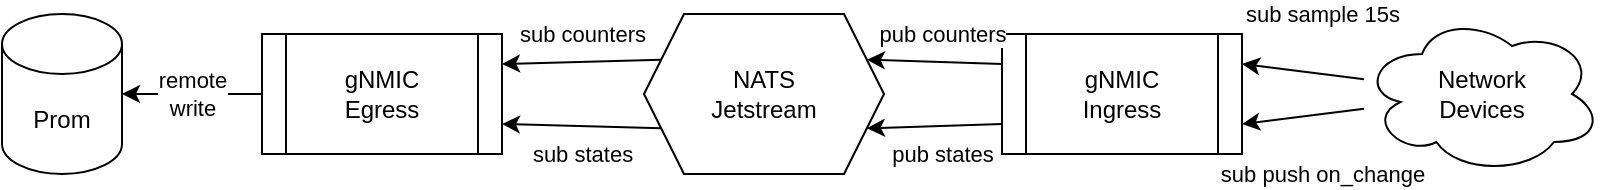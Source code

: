 <mxfile version="27.1.6">
  <diagram name="Page-1" id="rCPahlJchx8FafpQyDZb">
    <mxGraphModel dx="1247" dy="782" grid="1" gridSize="10" guides="1" tooltips="1" connect="1" arrows="1" fold="1" page="1" pageScale="1" pageWidth="850" pageHeight="1100" math="0" shadow="0">
      <root>
        <mxCell id="0" />
        <mxCell id="1" parent="0" />
        <mxCell id="mOnFJLAUQlqI7besxTUC-1" value="&lt;div&gt;Network&lt;/div&gt;&lt;div&gt;Devices&lt;/div&gt;" style="ellipse;shape=cloud;whiteSpace=wrap;html=1;" vertex="1" parent="1">
          <mxGeometry x="720" y="360" width="120" height="80" as="geometry" />
        </mxCell>
        <mxCell id="mOnFJLAUQlqI7besxTUC-2" value="Prom" style="shape=cylinder3;whiteSpace=wrap;html=1;boundedLbl=1;backgroundOutline=1;size=15;" vertex="1" parent="1">
          <mxGeometry x="40" y="360" width="60" height="80" as="geometry" />
        </mxCell>
        <mxCell id="mOnFJLAUQlqI7besxTUC-3" value="&lt;div&gt;NATS&lt;/div&gt;&lt;div&gt;Jetstream&lt;/div&gt;" style="shape=hexagon;perimeter=hexagonPerimeter2;whiteSpace=wrap;html=1;fixedSize=1;" vertex="1" parent="1">
          <mxGeometry x="361" y="360" width="120" height="80" as="geometry" />
        </mxCell>
        <mxCell id="mOnFJLAUQlqI7besxTUC-4" value="&lt;div&gt;gNMIC&lt;/div&gt;&lt;div&gt;Ingress&lt;/div&gt;" style="shape=process;whiteSpace=wrap;html=1;backgroundOutline=1;" vertex="1" parent="1">
          <mxGeometry x="540" y="370" width="120" height="60" as="geometry" />
        </mxCell>
        <mxCell id="mOnFJLAUQlqI7besxTUC-5" value="&lt;div&gt;gNMIC&lt;/div&gt;&lt;div&gt;Egress&lt;/div&gt;" style="shape=process;whiteSpace=wrap;html=1;backgroundOutline=1;" vertex="1" parent="1">
          <mxGeometry x="170" y="370" width="120" height="60" as="geometry" />
        </mxCell>
        <mxCell id="mOnFJLAUQlqI7besxTUC-6" value="&lt;div&gt;remote&lt;/div&gt;&lt;div&gt;write&lt;/div&gt;" style="endArrow=classic;html=1;rounded=0;entryX=1;entryY=0.5;entryDx=0;entryDy=0;entryPerimeter=0;exitX=0;exitY=0.5;exitDx=0;exitDy=0;" edge="1" parent="1" source="mOnFJLAUQlqI7besxTUC-5" target="mOnFJLAUQlqI7besxTUC-2">
          <mxGeometry width="50" height="50" relative="1" as="geometry">
            <mxPoint x="400" y="430" as="sourcePoint" />
            <mxPoint x="450" y="380" as="targetPoint" />
          </mxGeometry>
        </mxCell>
        <mxCell id="mOnFJLAUQlqI7besxTUC-7" value="sub counters" style="endArrow=classic;html=1;rounded=0;exitX=0;exitY=0.25;exitDx=0;exitDy=0;entryX=1;entryY=0.25;entryDx=0;entryDy=0;" edge="1" parent="1" source="mOnFJLAUQlqI7besxTUC-3" target="mOnFJLAUQlqI7besxTUC-5">
          <mxGeometry x="-0.015" y="-14" width="50" height="50" relative="1" as="geometry">
            <mxPoint x="400" y="430" as="sourcePoint" />
            <mxPoint x="450" y="380" as="targetPoint" />
            <mxPoint as="offset" />
          </mxGeometry>
        </mxCell>
        <mxCell id="mOnFJLAUQlqI7besxTUC-8" value="pub counters" style="endArrow=classic;html=1;rounded=0;exitX=0;exitY=0.25;exitDx=0;exitDy=0;entryX=1;entryY=0.25;entryDx=0;entryDy=0;" edge="1" parent="1" source="mOnFJLAUQlqI7besxTUC-4" target="mOnFJLAUQlqI7besxTUC-3">
          <mxGeometry x="-0.099" y="-14" width="50" height="50" relative="1" as="geometry">
            <mxPoint x="371" y="400" as="sourcePoint" />
            <mxPoint x="480" y="400" as="targetPoint" />
            <mxPoint as="offset" />
          </mxGeometry>
        </mxCell>
        <mxCell id="mOnFJLAUQlqI7besxTUC-9" value="sub sample 15s" style="endArrow=classic;html=1;rounded=0;entryX=1;entryY=0.25;entryDx=0;entryDy=0;" edge="1" parent="1" source="mOnFJLAUQlqI7besxTUC-1" target="mOnFJLAUQlqI7besxTUC-4">
          <mxGeometry x="-0.19" y="-30" width="50" height="50" relative="1" as="geometry">
            <mxPoint x="400" y="430" as="sourcePoint" />
            <mxPoint x="450" y="380" as="targetPoint" />
            <mxPoint as="offset" />
          </mxGeometry>
        </mxCell>
        <mxCell id="mOnFJLAUQlqI7besxTUC-10" value="sub push on_change" style="endArrow=classic;html=1;rounded=0;entryX=1;entryY=0.75;entryDx=0;entryDy=0;" edge="1" parent="1" source="mOnFJLAUQlqI7besxTUC-1" target="mOnFJLAUQlqI7besxTUC-4">
          <mxGeometry x="-0.19" y="30" width="50" height="50" relative="1" as="geometry">
            <mxPoint x="781" y="418" as="sourcePoint" />
            <mxPoint x="720" y="410" as="targetPoint" />
            <mxPoint as="offset" />
          </mxGeometry>
        </mxCell>
        <mxCell id="mOnFJLAUQlqI7besxTUC-11" value="pub states" style="endArrow=classic;html=1;rounded=0;exitX=0;exitY=0.75;exitDx=0;exitDy=0;entryX=1;entryY=0.75;entryDx=0;entryDy=0;" edge="1" parent="1" source="mOnFJLAUQlqI7besxTUC-4" target="mOnFJLAUQlqI7besxTUC-3">
          <mxGeometry x="-0.099" y="14" width="50" height="50" relative="1" as="geometry">
            <mxPoint x="568" y="382" as="sourcePoint" />
            <mxPoint x="500" y="380" as="targetPoint" />
            <mxPoint as="offset" />
          </mxGeometry>
        </mxCell>
        <mxCell id="mOnFJLAUQlqI7besxTUC-12" value="sub states" style="endArrow=classic;html=1;rounded=0;exitX=0;exitY=0.75;exitDx=0;exitDy=0;entryX=1;entryY=0.75;entryDx=0;entryDy=0;" edge="1" parent="1" source="mOnFJLAUQlqI7besxTUC-3" target="mOnFJLAUQlqI7besxTUC-5">
          <mxGeometry x="-0.015" y="14" width="50" height="50" relative="1" as="geometry">
            <mxPoint x="390" y="400" as="sourcePoint" />
            <mxPoint x="310" y="402" as="targetPoint" />
            <mxPoint as="offset" />
          </mxGeometry>
        </mxCell>
      </root>
    </mxGraphModel>
  </diagram>
</mxfile>
